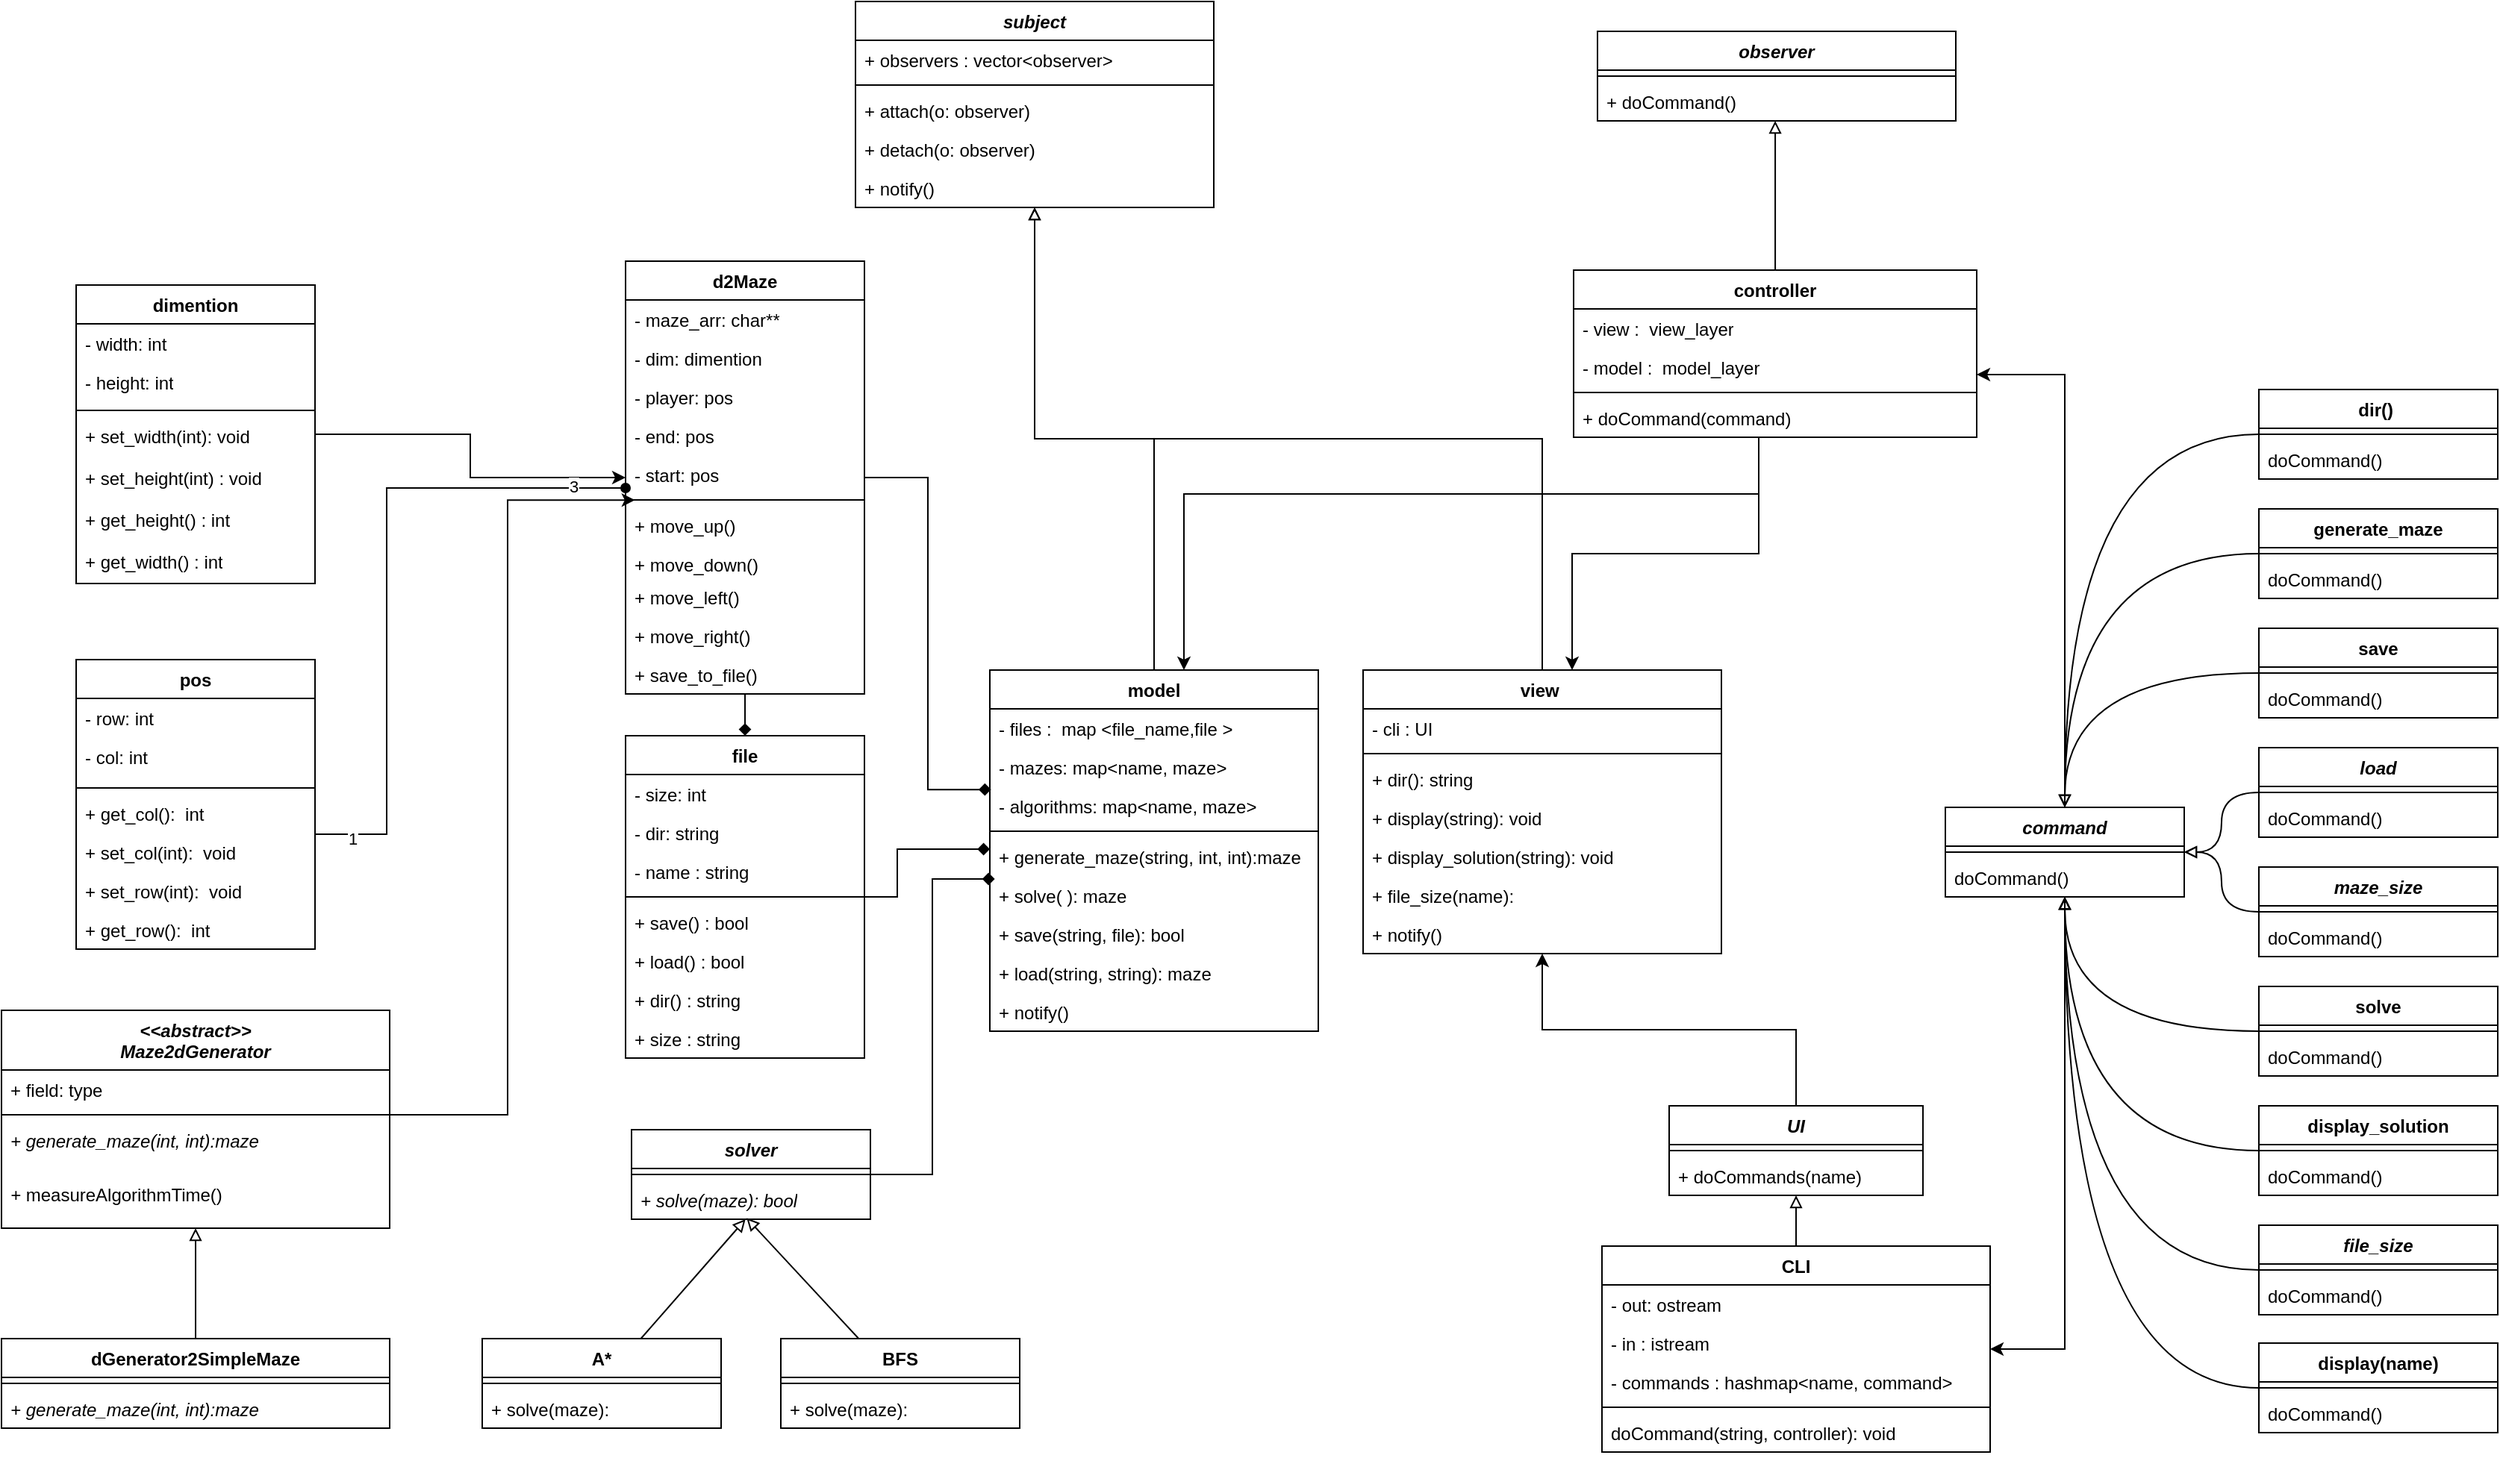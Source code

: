 <mxfile version="21.6.5" type="device">
  <diagram id="C5RBs43oDa-KdzZeNtuy" name="Page-1">
    <mxGraphModel dx="1590" dy="1027" grid="1" gridSize="10" guides="1" tooltips="1" connect="1" arrows="1" fold="1" page="1" pageScale="1" pageWidth="1920" pageHeight="1200" math="0" shadow="0">
      <root>
        <mxCell id="WIyWlLk6GJQsqaUBKTNV-0" />
        <mxCell id="WIyWlLk6GJQsqaUBKTNV-1" parent="WIyWlLk6GJQsqaUBKTNV-0" />
        <mxCell id="Aom7ksUXfzKMNGs9SRL8-187" style="edgeStyle=orthogonalEdgeStyle;rounded=0;orthogonalLoop=1;jettySize=auto;html=1;endArrow=diamond;endFill=1;" parent="WIyWlLk6GJQsqaUBKTNV-1" source="Aom7ksUXfzKMNGs9SRL8-19" target="Aom7ksUXfzKMNGs9SRL8-81" edge="1">
          <mxGeometry relative="1" as="geometry" />
        </mxCell>
        <mxCell id="Aom7ksUXfzKMNGs9SRL8-239" style="edgeStyle=elbowEdgeStyle;rounded=0;orthogonalLoop=1;jettySize=auto;html=1;entryX=0.004;entryY=0.118;entryDx=0;entryDy=0;entryPerimeter=0;endArrow=diamond;endFill=1;" parent="WIyWlLk6GJQsqaUBKTNV-1" source="Aom7ksUXfzKMNGs9SRL8-19" edge="1">
          <mxGeometry relative="1" as="geometry">
            <mxPoint x="352" y="544" as="sourcePoint" />
            <mxPoint x="704.88" y="570.068" as="targetPoint" />
          </mxGeometry>
        </mxCell>
        <mxCell id="Aom7ksUXfzKMNGs9SRL8-19" value="d2Maze" style="swimlane;fontStyle=1;align=center;verticalAlign=top;childLayout=stackLayout;horizontal=1;startSize=26;horizontalStack=0;resizeParent=1;resizeParentMax=0;resizeLast=0;collapsible=1;marginBottom=0;whiteSpace=wrap;html=1;" parent="WIyWlLk6GJQsqaUBKTNV-1" vertex="1">
          <mxGeometry x="460" y="216" width="160" height="290" as="geometry" />
        </mxCell>
        <mxCell id="Aom7ksUXfzKMNGs9SRL8-20" value="- maze_arr: char**" style="text;strokeColor=none;fillColor=none;align=left;verticalAlign=top;spacingLeft=4;spacingRight=4;overflow=hidden;rotatable=0;points=[[0,0.5],[1,0.5]];portConstraint=eastwest;whiteSpace=wrap;html=1;" parent="Aom7ksUXfzKMNGs9SRL8-19" vertex="1">
          <mxGeometry y="26" width="160" height="26" as="geometry" />
        </mxCell>
        <mxCell id="Aom7ksUXfzKMNGs9SRL8-22" value="- dim: dimention&amp;nbsp;" style="text;strokeColor=none;fillColor=none;align=left;verticalAlign=top;spacingLeft=4;spacingRight=4;overflow=hidden;rotatable=0;points=[[0,0.5],[1,0.5]];portConstraint=eastwest;whiteSpace=wrap;html=1;" parent="Aom7ksUXfzKMNGs9SRL8-19" vertex="1">
          <mxGeometry y="52" width="160" height="26" as="geometry" />
        </mxCell>
        <mxCell id="Aom7ksUXfzKMNGs9SRL8-23" value="- player: pos" style="text;strokeColor=none;fillColor=none;align=left;verticalAlign=top;spacingLeft=4;spacingRight=4;overflow=hidden;rotatable=0;points=[[0,0.5],[1,0.5]];portConstraint=eastwest;whiteSpace=wrap;html=1;" parent="Aom7ksUXfzKMNGs9SRL8-19" vertex="1">
          <mxGeometry y="78" width="160" height="26" as="geometry" />
        </mxCell>
        <mxCell id="Aom7ksUXfzKMNGs9SRL8-38" value="- end: pos" style="text;strokeColor=none;fillColor=none;align=left;verticalAlign=top;spacingLeft=4;spacingRight=4;overflow=hidden;rotatable=0;points=[[0,0.5],[1,0.5]];portConstraint=eastwest;whiteSpace=wrap;html=1;" parent="Aom7ksUXfzKMNGs9SRL8-19" vertex="1">
          <mxGeometry y="104" width="160" height="26" as="geometry" />
        </mxCell>
        <mxCell id="Aom7ksUXfzKMNGs9SRL8-37" value="- start: pos" style="text;strokeColor=none;fillColor=none;align=left;verticalAlign=top;spacingLeft=4;spacingRight=4;overflow=hidden;rotatable=0;points=[[0,0.5],[1,0.5]];portConstraint=eastwest;whiteSpace=wrap;html=1;" parent="Aom7ksUXfzKMNGs9SRL8-19" vertex="1">
          <mxGeometry y="130" width="160" height="26" as="geometry" />
        </mxCell>
        <mxCell id="Aom7ksUXfzKMNGs9SRL8-21" value="" style="line;strokeWidth=1;fillColor=none;align=left;verticalAlign=middle;spacingTop=-1;spacingLeft=3;spacingRight=3;rotatable=0;labelPosition=right;points=[];portConstraint=eastwest;strokeColor=inherit;" parent="Aom7ksUXfzKMNGs9SRL8-19" vertex="1">
          <mxGeometry y="156" width="160" height="8" as="geometry" />
        </mxCell>
        <mxCell id="Aom7ksUXfzKMNGs9SRL8-24" value="+ move_up()" style="text;strokeColor=none;fillColor=none;align=left;verticalAlign=top;spacingLeft=4;spacingRight=4;overflow=hidden;rotatable=0;points=[[0,0.5],[1,0.5]];portConstraint=eastwest;whiteSpace=wrap;html=1;" parent="Aom7ksUXfzKMNGs9SRL8-19" vertex="1">
          <mxGeometry y="164" width="160" height="26" as="geometry" />
        </mxCell>
        <mxCell id="Aom7ksUXfzKMNGs9SRL8-25" value="+ move_down()" style="text;strokeColor=none;fillColor=none;align=left;verticalAlign=top;spacingLeft=4;spacingRight=4;overflow=hidden;rotatable=0;points=[[0,0.5],[1,0.5]];portConstraint=eastwest;whiteSpace=wrap;html=1;" parent="Aom7ksUXfzKMNGs9SRL8-19" vertex="1">
          <mxGeometry y="190" width="160" height="22" as="geometry" />
        </mxCell>
        <mxCell id="Aom7ksUXfzKMNGs9SRL8-26" value="+ move_left()" style="text;strokeColor=none;fillColor=none;align=left;verticalAlign=top;spacingLeft=4;spacingRight=4;overflow=hidden;rotatable=0;points=[[0,0.5],[1,0.5]];portConstraint=eastwest;whiteSpace=wrap;html=1;" parent="Aom7ksUXfzKMNGs9SRL8-19" vertex="1">
          <mxGeometry y="212" width="160" height="26" as="geometry" />
        </mxCell>
        <mxCell id="Aom7ksUXfzKMNGs9SRL8-32" value="+ move_right()" style="text;strokeColor=none;fillColor=none;align=left;verticalAlign=top;spacingLeft=4;spacingRight=4;overflow=hidden;rotatable=0;points=[[0,0.5],[1,0.5]];portConstraint=eastwest;whiteSpace=wrap;html=1;" parent="Aom7ksUXfzKMNGs9SRL8-19" vertex="1">
          <mxGeometry y="238" width="160" height="26" as="geometry" />
        </mxCell>
        <mxCell id="awcwQDgCzQy2FFHCzUAw-9" value="+ save_to_file()" style="text;strokeColor=none;fillColor=none;align=left;verticalAlign=top;spacingLeft=4;spacingRight=4;overflow=hidden;rotatable=0;points=[[0,0.5],[1,0.5]];portConstraint=eastwest;whiteSpace=wrap;html=1;" vertex="1" parent="Aom7ksUXfzKMNGs9SRL8-19">
          <mxGeometry y="264" width="160" height="26" as="geometry" />
        </mxCell>
        <mxCell id="awcwQDgCzQy2FFHCzUAw-39" style="edgeStyle=orthogonalEdgeStyle;rounded=0;orthogonalLoop=1;jettySize=auto;html=1;" edge="1" parent="WIyWlLk6GJQsqaUBKTNV-1" source="Aom7ksUXfzKMNGs9SRL8-27" target="Aom7ksUXfzKMNGs9SRL8-19">
          <mxGeometry relative="1" as="geometry" />
        </mxCell>
        <mxCell id="Aom7ksUXfzKMNGs9SRL8-27" value="dimention" style="swimlane;fontStyle=1;align=center;verticalAlign=top;childLayout=stackLayout;horizontal=1;startSize=26;horizontalStack=0;resizeParent=1;resizeParentMax=0;resizeLast=0;collapsible=1;marginBottom=0;whiteSpace=wrap;html=1;" parent="WIyWlLk6GJQsqaUBKTNV-1" vertex="1">
          <mxGeometry x="92" y="232" width="160" height="200" as="geometry">
            <mxRectangle x="220" y="336" width="100" height="30" as="alternateBounds" />
          </mxGeometry>
        </mxCell>
        <mxCell id="Aom7ksUXfzKMNGs9SRL8-28" value="- width: int" style="text;strokeColor=none;fillColor=none;align=left;verticalAlign=top;spacingLeft=4;spacingRight=4;overflow=hidden;rotatable=0;points=[[0,0.5],[1,0.5]];portConstraint=eastwest;whiteSpace=wrap;html=1;" parent="Aom7ksUXfzKMNGs9SRL8-27" vertex="1">
          <mxGeometry y="26" width="160" height="26" as="geometry" />
        </mxCell>
        <mxCell id="Aom7ksUXfzKMNGs9SRL8-30" value="- height: int" style="text;strokeColor=none;fillColor=none;align=left;verticalAlign=top;spacingLeft=4;spacingRight=4;overflow=hidden;rotatable=0;points=[[0,0.5],[1,0.5]];portConstraint=eastwest;whiteSpace=wrap;html=1;" parent="Aom7ksUXfzKMNGs9SRL8-27" vertex="1">
          <mxGeometry y="52" width="160" height="28" as="geometry" />
        </mxCell>
        <mxCell id="Aom7ksUXfzKMNGs9SRL8-29" value="" style="line;strokeWidth=1;fillColor=none;align=left;verticalAlign=middle;spacingTop=-1;spacingLeft=3;spacingRight=3;rotatable=0;labelPosition=right;points=[];portConstraint=eastwest;strokeColor=inherit;" parent="Aom7ksUXfzKMNGs9SRL8-27" vertex="1">
          <mxGeometry y="80" width="160" height="8" as="geometry" />
        </mxCell>
        <mxCell id="Aom7ksUXfzKMNGs9SRL8-33" value="+ set_width(int): void" style="text;strokeColor=none;fillColor=none;align=left;verticalAlign=top;spacingLeft=4;spacingRight=4;overflow=hidden;rotatable=0;points=[[0,0.5],[1,0.5]];portConstraint=eastwest;whiteSpace=wrap;html=1;" parent="Aom7ksUXfzKMNGs9SRL8-27" vertex="1">
          <mxGeometry y="88" width="160" height="28" as="geometry" />
        </mxCell>
        <mxCell id="Aom7ksUXfzKMNGs9SRL8-34" value="+ set_height(int) : void" style="text;strokeColor=none;fillColor=none;align=left;verticalAlign=top;spacingLeft=4;spacingRight=4;overflow=hidden;rotatable=0;points=[[0,0.5],[1,0.5]];portConstraint=eastwest;whiteSpace=wrap;html=1;" parent="Aom7ksUXfzKMNGs9SRL8-27" vertex="1">
          <mxGeometry y="116" width="160" height="28" as="geometry" />
        </mxCell>
        <mxCell id="Aom7ksUXfzKMNGs9SRL8-35" value="+ get_height() : int" style="text;strokeColor=none;fillColor=none;align=left;verticalAlign=top;spacingLeft=4;spacingRight=4;overflow=hidden;rotatable=0;points=[[0,0.5],[1,0.5]];portConstraint=eastwest;whiteSpace=wrap;html=1;" parent="Aom7ksUXfzKMNGs9SRL8-27" vertex="1">
          <mxGeometry y="144" width="160" height="28" as="geometry" />
        </mxCell>
        <mxCell id="Aom7ksUXfzKMNGs9SRL8-36" value="+ get_width() : int" style="text;strokeColor=none;fillColor=none;align=left;verticalAlign=top;spacingLeft=4;spacingRight=4;overflow=hidden;rotatable=0;points=[[0,0.5],[1,0.5]];portConstraint=eastwest;whiteSpace=wrap;html=1;" parent="Aom7ksUXfzKMNGs9SRL8-27" vertex="1">
          <mxGeometry y="172" width="160" height="28" as="geometry" />
        </mxCell>
        <mxCell id="Aom7ksUXfzKMNGs9SRL8-64" value="&lt;i&gt;&amp;lt;&amp;lt;abstract&amp;gt;&amp;gt;&lt;br&gt;Maze2dGenerator&lt;/i&gt;" style="swimlane;fontStyle=1;align=center;verticalAlign=top;childLayout=stackLayout;horizontal=1;startSize=40;horizontalStack=0;resizeParent=1;resizeParentMax=0;resizeLast=0;collapsible=1;marginBottom=0;whiteSpace=wrap;html=1;" parent="WIyWlLk6GJQsqaUBKTNV-1" vertex="1">
          <mxGeometry x="42" y="718" width="260" height="146" as="geometry">
            <mxRectangle x="540" y="440" width="140" height="40" as="alternateBounds" />
          </mxGeometry>
        </mxCell>
        <mxCell id="Aom7ksUXfzKMNGs9SRL8-65" value="+ field: type" style="text;strokeColor=none;fillColor=none;align=left;verticalAlign=top;spacingLeft=4;spacingRight=4;overflow=hidden;rotatable=0;points=[[0,0.5],[1,0.5]];portConstraint=eastwest;whiteSpace=wrap;html=1;" parent="Aom7ksUXfzKMNGs9SRL8-64" vertex="1">
          <mxGeometry y="40" width="260" height="26" as="geometry" />
        </mxCell>
        <mxCell id="Aom7ksUXfzKMNGs9SRL8-66" value="" style="line;strokeWidth=1;fillColor=none;align=left;verticalAlign=middle;spacingTop=-1;spacingLeft=3;spacingRight=3;rotatable=0;labelPosition=right;points=[];portConstraint=eastwest;strokeColor=inherit;" parent="Aom7ksUXfzKMNGs9SRL8-64" vertex="1">
          <mxGeometry y="66" width="260" height="8" as="geometry" />
        </mxCell>
        <mxCell id="Aom7ksUXfzKMNGs9SRL8-67" value="&lt;i&gt;+ generate_maze(int, int):maze&amp;nbsp;&lt;/i&gt;" style="text;strokeColor=none;fillColor=none;align=left;verticalAlign=top;spacingLeft=4;spacingRight=4;overflow=hidden;rotatable=0;points=[[0,0.5],[1,0.5]];portConstraint=eastwest;whiteSpace=wrap;html=1;" parent="Aom7ksUXfzKMNGs9SRL8-64" vertex="1">
          <mxGeometry y="74" width="260" height="36" as="geometry" />
        </mxCell>
        <mxCell id="Aom7ksUXfzKMNGs9SRL8-75" value="&lt;i&gt;+&amp;nbsp;&lt;/i&gt;measureAlgorithmTime()" style="text;strokeColor=none;fillColor=none;align=left;verticalAlign=top;spacingLeft=4;spacingRight=4;overflow=hidden;rotatable=0;points=[[0,0.5],[1,0.5]];portConstraint=eastwest;whiteSpace=wrap;html=1;" parent="Aom7ksUXfzKMNGs9SRL8-64" vertex="1">
          <mxGeometry y="110" width="260" height="36" as="geometry" />
        </mxCell>
        <mxCell id="Aom7ksUXfzKMNGs9SRL8-74" style="edgeStyle=orthogonalEdgeStyle;rounded=0;orthogonalLoop=1;jettySize=auto;html=1;entryX=0.04;entryY=1.158;entryDx=0;entryDy=0;entryPerimeter=0;" parent="WIyWlLk6GJQsqaUBKTNV-1" source="Aom7ksUXfzKMNGs9SRL8-66" target="Aom7ksUXfzKMNGs9SRL8-37" edge="1">
          <mxGeometry relative="1" as="geometry" />
        </mxCell>
        <mxCell id="Aom7ksUXfzKMNGs9SRL8-192" style="edgeStyle=orthogonalEdgeStyle;rounded=0;orthogonalLoop=1;jettySize=auto;html=1;endArrow=block;endFill=0;" parent="WIyWlLk6GJQsqaUBKTNV-1" source="Aom7ksUXfzKMNGs9SRL8-76" target="Aom7ksUXfzKMNGs9SRL8-64" edge="1">
          <mxGeometry relative="1" as="geometry" />
        </mxCell>
        <mxCell id="Aom7ksUXfzKMNGs9SRL8-76" value="dGenerator2SimpleMaze" style="swimlane;fontStyle=1;align=center;verticalAlign=top;childLayout=stackLayout;horizontal=1;startSize=26;horizontalStack=0;resizeParent=1;resizeParentMax=0;resizeLast=0;collapsible=1;marginBottom=0;whiteSpace=wrap;html=1;" parent="WIyWlLk6GJQsqaUBKTNV-1" vertex="1">
          <mxGeometry x="42" y="938" width="260" height="60" as="geometry" />
        </mxCell>
        <mxCell id="Aom7ksUXfzKMNGs9SRL8-78" value="" style="line;strokeWidth=1;fillColor=none;align=left;verticalAlign=middle;spacingTop=-1;spacingLeft=3;spacingRight=3;rotatable=0;labelPosition=right;points=[];portConstraint=eastwest;strokeColor=inherit;" parent="Aom7ksUXfzKMNGs9SRL8-76" vertex="1">
          <mxGeometry y="26" width="260" height="8" as="geometry" />
        </mxCell>
        <mxCell id="Aom7ksUXfzKMNGs9SRL8-79" value="&lt;i style=&quot;border-color: var(--border-color);&quot;&gt;+ generate_maze(int, int):maze&amp;nbsp;&lt;/i&gt;" style="text;strokeColor=none;fillColor=none;align=left;verticalAlign=top;spacingLeft=4;spacingRight=4;overflow=hidden;rotatable=0;points=[[0,0.5],[1,0.5]];portConstraint=eastwest;whiteSpace=wrap;html=1;" parent="Aom7ksUXfzKMNGs9SRL8-76" vertex="1">
          <mxGeometry y="34" width="260" height="26" as="geometry" />
        </mxCell>
        <mxCell id="Aom7ksUXfzKMNGs9SRL8-241" style="edgeStyle=elbowEdgeStyle;rounded=0;orthogonalLoop=1;jettySize=auto;html=1;endArrow=diamond;endFill=1;" parent="WIyWlLk6GJQsqaUBKTNV-1" source="Aom7ksUXfzKMNGs9SRL8-81" edge="1">
          <mxGeometry relative="1" as="geometry">
            <Array as="points">
              <mxPoint x="642" y="771" />
            </Array>
            <mxPoint x="352" y="825" as="sourcePoint" />
            <mxPoint x="704" y="610" as="targetPoint" />
          </mxGeometry>
        </mxCell>
        <mxCell id="Aom7ksUXfzKMNGs9SRL8-81" value="file" style="swimlane;fontStyle=1;align=center;verticalAlign=top;childLayout=stackLayout;horizontal=1;startSize=26;horizontalStack=0;resizeParent=1;resizeParentMax=0;resizeLast=0;collapsible=1;marginBottom=0;whiteSpace=wrap;html=1;" parent="WIyWlLk6GJQsqaUBKTNV-1" vertex="1">
          <mxGeometry x="460" y="534" width="160" height="216" as="geometry">
            <mxRectangle x="600" y="370" width="60" height="30" as="alternateBounds" />
          </mxGeometry>
        </mxCell>
        <mxCell id="Aom7ksUXfzKMNGs9SRL8-82" value="- size: int" style="text;strokeColor=none;fillColor=none;align=left;verticalAlign=top;spacingLeft=4;spacingRight=4;overflow=hidden;rotatable=0;points=[[0,0.5],[1,0.5]];portConstraint=eastwest;whiteSpace=wrap;html=1;" parent="Aom7ksUXfzKMNGs9SRL8-81" vertex="1">
          <mxGeometry y="26" width="160" height="26" as="geometry" />
        </mxCell>
        <mxCell id="Aom7ksUXfzKMNGs9SRL8-88" value="- dir: string" style="text;strokeColor=none;fillColor=none;align=left;verticalAlign=top;spacingLeft=4;spacingRight=4;overflow=hidden;rotatable=0;points=[[0,0.5],[1,0.5]];portConstraint=eastwest;whiteSpace=wrap;html=1;" parent="Aom7ksUXfzKMNGs9SRL8-81" vertex="1">
          <mxGeometry y="52" width="160" height="26" as="geometry" />
        </mxCell>
        <mxCell id="Aom7ksUXfzKMNGs9SRL8-111" value="- name : string" style="text;strokeColor=none;fillColor=none;align=left;verticalAlign=top;spacingLeft=4;spacingRight=4;overflow=hidden;rotatable=0;points=[[0,0.5],[1,0.5]];portConstraint=eastwest;whiteSpace=wrap;html=1;" parent="Aom7ksUXfzKMNGs9SRL8-81" vertex="1">
          <mxGeometry y="78" width="160" height="26" as="geometry" />
        </mxCell>
        <mxCell id="Aom7ksUXfzKMNGs9SRL8-83" value="" style="line;strokeWidth=1;fillColor=none;align=left;verticalAlign=middle;spacingTop=-1;spacingLeft=3;spacingRight=3;rotatable=0;labelPosition=right;points=[];portConstraint=eastwest;strokeColor=inherit;" parent="Aom7ksUXfzKMNGs9SRL8-81" vertex="1">
          <mxGeometry y="104" width="160" height="8" as="geometry" />
        </mxCell>
        <mxCell id="Aom7ksUXfzKMNGs9SRL8-84" value="+ save() : bool&amp;nbsp;" style="text;strokeColor=none;fillColor=none;align=left;verticalAlign=top;spacingLeft=4;spacingRight=4;overflow=hidden;rotatable=0;points=[[0,0.5],[1,0.5]];portConstraint=eastwest;whiteSpace=wrap;html=1;" parent="Aom7ksUXfzKMNGs9SRL8-81" vertex="1">
          <mxGeometry y="112" width="160" height="26" as="geometry" />
        </mxCell>
        <mxCell id="Aom7ksUXfzKMNGs9SRL8-85" value="+ load() : bool&amp;nbsp;" style="text;strokeColor=none;fillColor=none;align=left;verticalAlign=top;spacingLeft=4;spacingRight=4;overflow=hidden;rotatable=0;points=[[0,0.5],[1,0.5]];portConstraint=eastwest;whiteSpace=wrap;html=1;" parent="Aom7ksUXfzKMNGs9SRL8-81" vertex="1">
          <mxGeometry y="138" width="160" height="26" as="geometry" />
        </mxCell>
        <mxCell id="Aom7ksUXfzKMNGs9SRL8-86" value="+ dir() : string&amp;nbsp;" style="text;strokeColor=none;fillColor=none;align=left;verticalAlign=top;spacingLeft=4;spacingRight=4;overflow=hidden;rotatable=0;points=[[0,0.5],[1,0.5]];portConstraint=eastwest;whiteSpace=wrap;html=1;" parent="Aom7ksUXfzKMNGs9SRL8-81" vertex="1">
          <mxGeometry y="164" width="160" height="26" as="geometry" />
        </mxCell>
        <mxCell id="Aom7ksUXfzKMNGs9SRL8-87" value="+ size : string&amp;nbsp;" style="text;strokeColor=none;fillColor=none;align=left;verticalAlign=top;spacingLeft=4;spacingRight=4;overflow=hidden;rotatable=0;points=[[0,0.5],[1,0.5]];portConstraint=eastwest;whiteSpace=wrap;html=1;" parent="Aom7ksUXfzKMNGs9SRL8-81" vertex="1">
          <mxGeometry y="190" width="160" height="26" as="geometry" />
        </mxCell>
        <mxCell id="Aom7ksUXfzKMNGs9SRL8-151" style="edgeStyle=elbowEdgeStyle;rounded=0;orthogonalLoop=1;jettySize=auto;html=1;entryX=0.015;entryY=0.115;entryDx=0;entryDy=0;entryPerimeter=0;endArrow=diamond;endFill=1;" parent="WIyWlLk6GJQsqaUBKTNV-1" source="Aom7ksUXfzKMNGs9SRL8-93" edge="1">
          <mxGeometry relative="1" as="geometry">
            <mxPoint x="707.3" y="629.99" as="targetPoint" />
          </mxGeometry>
        </mxCell>
        <mxCell id="Aom7ksUXfzKMNGs9SRL8-93" value="&lt;i&gt;solver&lt;/i&gt;" style="swimlane;fontStyle=1;align=center;verticalAlign=top;childLayout=stackLayout;horizontal=1;startSize=26;horizontalStack=0;resizeParent=1;resizeParentMax=0;resizeLast=0;collapsible=1;marginBottom=0;whiteSpace=wrap;html=1;" parent="WIyWlLk6GJQsqaUBKTNV-1" vertex="1">
          <mxGeometry x="464" y="798" width="160" height="60" as="geometry" />
        </mxCell>
        <mxCell id="Aom7ksUXfzKMNGs9SRL8-95" value="" style="line;strokeWidth=1;fillColor=none;align=left;verticalAlign=middle;spacingTop=-1;spacingLeft=3;spacingRight=3;rotatable=0;labelPosition=right;points=[];portConstraint=eastwest;strokeColor=inherit;" parent="Aom7ksUXfzKMNGs9SRL8-93" vertex="1">
          <mxGeometry y="26" width="160" height="8" as="geometry" />
        </mxCell>
        <mxCell id="Aom7ksUXfzKMNGs9SRL8-96" value="&lt;i&gt;+ solve(maze): bool&lt;/i&gt;" style="text;strokeColor=none;fillColor=none;align=left;verticalAlign=top;spacingLeft=4;spacingRight=4;overflow=hidden;rotatable=0;points=[[0,0.5],[1,0.5]];portConstraint=eastwest;whiteSpace=wrap;html=1;" parent="Aom7ksUXfzKMNGs9SRL8-93" vertex="1">
          <mxGeometry y="34" width="160" height="26" as="geometry" />
        </mxCell>
        <mxCell id="Aom7ksUXfzKMNGs9SRL8-106" style="rounded=0;orthogonalLoop=1;jettySize=auto;html=1;entryX=0.477;entryY=1.001;entryDx=0;entryDy=0;entryPerimeter=0;endArrow=block;endFill=0;" parent="WIyWlLk6GJQsqaUBKTNV-1" source="Aom7ksUXfzKMNGs9SRL8-97" target="Aom7ksUXfzKMNGs9SRL8-96" edge="1">
          <mxGeometry relative="1" as="geometry" />
        </mxCell>
        <mxCell id="Aom7ksUXfzKMNGs9SRL8-97" value="A*" style="swimlane;fontStyle=1;align=center;verticalAlign=top;childLayout=stackLayout;horizontal=1;startSize=26;horizontalStack=0;resizeParent=1;resizeParentMax=0;resizeLast=0;collapsible=1;marginBottom=0;whiteSpace=wrap;html=1;" parent="WIyWlLk6GJQsqaUBKTNV-1" vertex="1">
          <mxGeometry x="364" y="938" width="160" height="60" as="geometry" />
        </mxCell>
        <mxCell id="Aom7ksUXfzKMNGs9SRL8-99" value="" style="line;strokeWidth=1;fillColor=none;align=left;verticalAlign=middle;spacingTop=-1;spacingLeft=3;spacingRight=3;rotatable=0;labelPosition=right;points=[];portConstraint=eastwest;strokeColor=inherit;" parent="Aom7ksUXfzKMNGs9SRL8-97" vertex="1">
          <mxGeometry y="26" width="160" height="8" as="geometry" />
        </mxCell>
        <mxCell id="Aom7ksUXfzKMNGs9SRL8-100" value="+ solve(maze):" style="text;strokeColor=none;fillColor=none;align=left;verticalAlign=top;spacingLeft=4;spacingRight=4;overflow=hidden;rotatable=0;points=[[0,0.5],[1,0.5]];portConstraint=eastwest;whiteSpace=wrap;html=1;" parent="Aom7ksUXfzKMNGs9SRL8-97" vertex="1">
          <mxGeometry y="34" width="160" height="26" as="geometry" />
        </mxCell>
        <mxCell id="Aom7ksUXfzKMNGs9SRL8-104" style="rounded=0;orthogonalLoop=1;jettySize=auto;html=1;entryX=0.482;entryY=0.969;entryDx=0;entryDy=0;entryPerimeter=0;endArrow=block;endFill=0;" parent="WIyWlLk6GJQsqaUBKTNV-1" source="Aom7ksUXfzKMNGs9SRL8-101" target="Aom7ksUXfzKMNGs9SRL8-96" edge="1">
          <mxGeometry relative="1" as="geometry" />
        </mxCell>
        <mxCell id="Aom7ksUXfzKMNGs9SRL8-101" value="BFS" style="swimlane;fontStyle=1;align=center;verticalAlign=top;childLayout=stackLayout;horizontal=1;startSize=26;horizontalStack=0;resizeParent=1;resizeParentMax=0;resizeLast=0;collapsible=1;marginBottom=0;whiteSpace=wrap;html=1;" parent="WIyWlLk6GJQsqaUBKTNV-1" vertex="1">
          <mxGeometry x="564" y="938" width="160" height="60" as="geometry" />
        </mxCell>
        <mxCell id="Aom7ksUXfzKMNGs9SRL8-102" value="" style="line;strokeWidth=1;fillColor=none;align=left;verticalAlign=middle;spacingTop=-1;spacingLeft=3;spacingRight=3;rotatable=0;labelPosition=right;points=[];portConstraint=eastwest;strokeColor=inherit;" parent="Aom7ksUXfzKMNGs9SRL8-101" vertex="1">
          <mxGeometry y="26" width="160" height="8" as="geometry" />
        </mxCell>
        <mxCell id="Aom7ksUXfzKMNGs9SRL8-103" value="+ solve(maze):" style="text;strokeColor=none;fillColor=none;align=left;verticalAlign=top;spacingLeft=4;spacingRight=4;overflow=hidden;rotatable=0;points=[[0,0.5],[1,0.5]];portConstraint=eastwest;whiteSpace=wrap;html=1;" parent="Aom7ksUXfzKMNGs9SRL8-101" vertex="1">
          <mxGeometry y="34" width="160" height="26" as="geometry" />
        </mxCell>
        <mxCell id="awcwQDgCzQy2FFHCzUAw-24" style="edgeStyle=orthogonalEdgeStyle;rounded=0;orthogonalLoop=1;jettySize=auto;html=1;" edge="1" parent="WIyWlLk6GJQsqaUBKTNV-1" source="Aom7ksUXfzKMNGs9SRL8-107" target="Aom7ksUXfzKMNGs9SRL8-115">
          <mxGeometry relative="1" as="geometry">
            <Array as="points">
              <mxPoint x="1219" y="412" />
              <mxPoint x="1094" y="412" />
            </Array>
          </mxGeometry>
        </mxCell>
        <mxCell id="awcwQDgCzQy2FFHCzUAw-25" style="edgeStyle=orthogonalEdgeStyle;rounded=0;orthogonalLoop=1;jettySize=auto;html=1;" edge="1" parent="WIyWlLk6GJQsqaUBKTNV-1" source="Aom7ksUXfzKMNGs9SRL8-107" target="Aom7ksUXfzKMNGs9SRL8-120">
          <mxGeometry relative="1" as="geometry">
            <Array as="points">
              <mxPoint x="1219" y="372" />
              <mxPoint x="834" y="372" />
            </Array>
          </mxGeometry>
        </mxCell>
        <mxCell id="awcwQDgCzQy2FFHCzUAw-33" style="edgeStyle=orthogonalEdgeStyle;rounded=0;orthogonalLoop=1;jettySize=auto;html=1;entryX=0.496;entryY=1;entryDx=0;entryDy=0;entryPerimeter=0;endArrow=block;endFill=0;" edge="1" parent="WIyWlLk6GJQsqaUBKTNV-1" source="Aom7ksUXfzKMNGs9SRL8-107" target="awcwQDgCzQy2FFHCzUAw-29">
          <mxGeometry relative="1" as="geometry" />
        </mxCell>
        <mxCell id="Aom7ksUXfzKMNGs9SRL8-107" value="controller" style="swimlane;fontStyle=1;align=center;verticalAlign=top;childLayout=stackLayout;horizontal=1;startSize=26;horizontalStack=0;resizeParent=1;resizeParentMax=0;resizeLast=0;collapsible=1;marginBottom=0;whiteSpace=wrap;html=1;" parent="WIyWlLk6GJQsqaUBKTNV-1" vertex="1">
          <mxGeometry x="1095" y="222" width="270" height="112" as="geometry" />
        </mxCell>
        <mxCell id="Aom7ksUXfzKMNGs9SRL8-108" value="- view :&amp;nbsp; view_layer" style="text;strokeColor=none;fillColor=none;align=left;verticalAlign=top;spacingLeft=4;spacingRight=4;overflow=hidden;rotatable=0;points=[[0,0.5],[1,0.5]];portConstraint=eastwest;whiteSpace=wrap;html=1;" parent="Aom7ksUXfzKMNGs9SRL8-107" vertex="1">
          <mxGeometry y="26" width="270" height="26" as="geometry" />
        </mxCell>
        <mxCell id="Aom7ksUXfzKMNGs9SRL8-112" value="- model :&amp;nbsp; model_layer" style="text;strokeColor=none;fillColor=none;align=left;verticalAlign=top;spacingLeft=4;spacingRight=4;overflow=hidden;rotatable=0;points=[[0,0.5],[1,0.5]];portConstraint=eastwest;whiteSpace=wrap;html=1;" parent="Aom7ksUXfzKMNGs9SRL8-107" vertex="1">
          <mxGeometry y="52" width="270" height="26" as="geometry" />
        </mxCell>
        <mxCell id="Aom7ksUXfzKMNGs9SRL8-109" value="" style="line;strokeWidth=1;fillColor=none;align=left;verticalAlign=middle;spacingTop=-1;spacingLeft=3;spacingRight=3;rotatable=0;labelPosition=right;points=[];portConstraint=eastwest;strokeColor=inherit;" parent="Aom7ksUXfzKMNGs9SRL8-107" vertex="1">
          <mxGeometry y="78" width="270" height="8" as="geometry" />
        </mxCell>
        <mxCell id="Aom7ksUXfzKMNGs9SRL8-110" value="+ doCommand(command)" style="text;strokeColor=none;fillColor=none;align=left;verticalAlign=top;spacingLeft=4;spacingRight=4;overflow=hidden;rotatable=0;points=[[0,0.5],[1,0.5]];portConstraint=eastwest;whiteSpace=wrap;html=1;" parent="Aom7ksUXfzKMNGs9SRL8-107" vertex="1">
          <mxGeometry y="86" width="270" height="26" as="geometry" />
        </mxCell>
        <mxCell id="awcwQDgCzQy2FFHCzUAw-20" style="edgeStyle=elbowEdgeStyle;rounded=0;orthogonalLoop=1;jettySize=auto;html=1;endArrow=block;endFill=0;elbow=vertical;" edge="1" parent="WIyWlLk6GJQsqaUBKTNV-1" source="Aom7ksUXfzKMNGs9SRL8-115" target="awcwQDgCzQy2FFHCzUAw-14">
          <mxGeometry relative="1" as="geometry" />
        </mxCell>
        <mxCell id="Aom7ksUXfzKMNGs9SRL8-115" value="view&amp;nbsp;" style="swimlane;fontStyle=1;align=center;verticalAlign=top;childLayout=stackLayout;horizontal=1;startSize=26;horizontalStack=0;resizeParent=1;resizeParentMax=0;resizeLast=0;collapsible=1;marginBottom=0;whiteSpace=wrap;html=1;" parent="WIyWlLk6GJQsqaUBKTNV-1" vertex="1">
          <mxGeometry x="954" y="490" width="240" height="190" as="geometry" />
        </mxCell>
        <mxCell id="Aom7ksUXfzKMNGs9SRL8-116" value="- cli : UI" style="text;strokeColor=none;fillColor=none;align=left;verticalAlign=top;spacingLeft=4;spacingRight=4;overflow=hidden;rotatable=0;points=[[0,0.5],[1,0.5]];portConstraint=eastwest;whiteSpace=wrap;html=1;" parent="Aom7ksUXfzKMNGs9SRL8-115" vertex="1">
          <mxGeometry y="26" width="240" height="26" as="geometry" />
        </mxCell>
        <mxCell id="Aom7ksUXfzKMNGs9SRL8-117" value="" style="line;strokeWidth=1;fillColor=none;align=left;verticalAlign=middle;spacingTop=-1;spacingLeft=3;spacingRight=3;rotatable=0;labelPosition=right;points=[];portConstraint=eastwest;strokeColor=inherit;" parent="Aom7ksUXfzKMNGs9SRL8-115" vertex="1">
          <mxGeometry y="52" width="240" height="8" as="geometry" />
        </mxCell>
        <mxCell id="Aom7ksUXfzKMNGs9SRL8-118" value="+ dir(): string" style="text;strokeColor=none;fillColor=none;align=left;verticalAlign=top;spacingLeft=4;spacingRight=4;overflow=hidden;rotatable=0;points=[[0,0.5],[1,0.5]];portConstraint=eastwest;whiteSpace=wrap;html=1;" parent="Aom7ksUXfzKMNGs9SRL8-115" vertex="1">
          <mxGeometry y="60" width="240" height="26" as="geometry" />
        </mxCell>
        <mxCell id="Aom7ksUXfzKMNGs9SRL8-129" value="+ display(string): void" style="text;strokeColor=none;fillColor=none;align=left;verticalAlign=top;spacingLeft=4;spacingRight=4;overflow=hidden;rotatable=0;points=[[0,0.5],[1,0.5]];portConstraint=eastwest;whiteSpace=wrap;html=1;" parent="Aom7ksUXfzKMNGs9SRL8-115" vertex="1">
          <mxGeometry y="86" width="240" height="26" as="geometry" />
        </mxCell>
        <mxCell id="Aom7ksUXfzKMNGs9SRL8-130" value="+ display_solution(string): void" style="text;strokeColor=none;fillColor=none;align=left;verticalAlign=top;spacingLeft=4;spacingRight=4;overflow=hidden;rotatable=0;points=[[0,0.5],[1,0.5]];portConstraint=eastwest;whiteSpace=wrap;html=1;" parent="Aom7ksUXfzKMNGs9SRL8-115" vertex="1">
          <mxGeometry y="112" width="240" height="26" as="geometry" />
        </mxCell>
        <mxCell id="Aom7ksUXfzKMNGs9SRL8-131" value="+ file_size(name):&lt;br&gt;" style="text;strokeColor=none;fillColor=none;align=left;verticalAlign=top;spacingLeft=4;spacingRight=4;overflow=hidden;rotatable=0;points=[[0,0.5],[1,0.5]];portConstraint=eastwest;whiteSpace=wrap;html=1;" parent="Aom7ksUXfzKMNGs9SRL8-115" vertex="1">
          <mxGeometry y="138" width="240" height="26" as="geometry" />
        </mxCell>
        <mxCell id="awcwQDgCzQy2FFHCzUAw-31" value="+ notify()" style="text;strokeColor=none;fillColor=none;align=left;verticalAlign=top;spacingLeft=4;spacingRight=4;overflow=hidden;rotatable=0;points=[[0,0.5],[1,0.5]];portConstraint=eastwest;whiteSpace=wrap;html=1;" vertex="1" parent="Aom7ksUXfzKMNGs9SRL8-115">
          <mxGeometry y="164" width="240" height="26" as="geometry" />
        </mxCell>
        <mxCell id="awcwQDgCzQy2FFHCzUAw-21" style="edgeStyle=elbowEdgeStyle;rounded=0;orthogonalLoop=1;jettySize=auto;html=1;endArrow=block;endFill=0;elbow=vertical;" edge="1" parent="WIyWlLk6GJQsqaUBKTNV-1" source="Aom7ksUXfzKMNGs9SRL8-120" target="awcwQDgCzQy2FFHCzUAw-14">
          <mxGeometry relative="1" as="geometry" />
        </mxCell>
        <mxCell id="Aom7ksUXfzKMNGs9SRL8-120" value="model" style="swimlane;fontStyle=1;align=center;verticalAlign=top;childLayout=stackLayout;horizontal=1;startSize=26;horizontalStack=0;resizeParent=1;resizeParentMax=0;resizeLast=0;collapsible=1;marginBottom=0;whiteSpace=wrap;html=1;" parent="WIyWlLk6GJQsqaUBKTNV-1" vertex="1">
          <mxGeometry x="704" y="490" width="220" height="242" as="geometry" />
        </mxCell>
        <mxCell id="Aom7ksUXfzKMNGs9SRL8-121" value="- files :&amp;nbsp; map &amp;lt;file_name,file &amp;gt;" style="text;strokeColor=none;fillColor=none;align=left;verticalAlign=top;spacingLeft=4;spacingRight=4;overflow=hidden;rotatable=0;points=[[0,0.5],[1,0.5]];portConstraint=eastwest;whiteSpace=wrap;html=1;" parent="Aom7ksUXfzKMNGs9SRL8-120" vertex="1">
          <mxGeometry y="26" width="220" height="26" as="geometry" />
        </mxCell>
        <mxCell id="Aom7ksUXfzKMNGs9SRL8-235" value="- mazes: map&lt;name, maze&gt;" style="text;align=left;verticalAlign=top;spacingLeft=4;spacingRight=4;overflow=hidden;rotatable=0;points=[[0,0.5],[1,0.5]];portConstraint=eastwest;" parent="Aom7ksUXfzKMNGs9SRL8-120" vertex="1">
          <mxGeometry y="52" width="220" height="26" as="geometry" />
        </mxCell>
        <mxCell id="Aom7ksUXfzKMNGs9SRL8-63" value="- algorithms: map&lt;name, maze&gt;" style="text;align=left;verticalAlign=top;spacingLeft=4;spacingRight=4;overflow=hidden;rotatable=0;points=[[0,0.5],[1,0.5]];portConstraint=eastwest;" parent="Aom7ksUXfzKMNGs9SRL8-120" vertex="1">
          <mxGeometry y="78" width="220" height="26" as="geometry" />
        </mxCell>
        <mxCell id="Aom7ksUXfzKMNGs9SRL8-122" value="" style="line;strokeWidth=1;fillColor=none;align=left;verticalAlign=middle;spacingTop=-1;spacingLeft=3;spacingRight=3;rotatable=0;labelPosition=right;points=[];portConstraint=eastwest;strokeColor=inherit;" parent="Aom7ksUXfzKMNGs9SRL8-120" vertex="1">
          <mxGeometry y="104" width="220" height="8" as="geometry" />
        </mxCell>
        <mxCell id="Aom7ksUXfzKMNGs9SRL8-123" value="+ generate_maze(string, int, int):maze&amp;nbsp;" style="text;strokeColor=none;fillColor=none;align=left;verticalAlign=top;spacingLeft=4;spacingRight=4;overflow=hidden;rotatable=0;points=[[0,0.5],[1,0.5]];portConstraint=eastwest;whiteSpace=wrap;html=1;" parent="Aom7ksUXfzKMNGs9SRL8-120" vertex="1">
          <mxGeometry y="112" width="220" height="26" as="geometry" />
        </mxCell>
        <mxCell id="Aom7ksUXfzKMNGs9SRL8-127" value="+ solve( ): maze" style="text;strokeColor=none;fillColor=none;align=left;verticalAlign=top;spacingLeft=4;spacingRight=4;overflow=hidden;rotatable=0;points=[[0,0.5],[1,0.5]];portConstraint=eastwest;whiteSpace=wrap;html=1;" parent="Aom7ksUXfzKMNGs9SRL8-120" vertex="1">
          <mxGeometry y="138" width="220" height="26" as="geometry" />
        </mxCell>
        <mxCell id="Aom7ksUXfzKMNGs9SRL8-128" value="+ save(string, file): bool" style="text;strokeColor=none;fillColor=none;align=left;verticalAlign=top;spacingLeft=4;spacingRight=4;overflow=hidden;rotatable=0;points=[[0,0.5],[1,0.5]];portConstraint=eastwest;whiteSpace=wrap;html=1;" parent="Aom7ksUXfzKMNGs9SRL8-120" vertex="1">
          <mxGeometry y="164" width="220" height="26" as="geometry" />
        </mxCell>
        <mxCell id="Aom7ksUXfzKMNGs9SRL8-136" value="+ load(string, string): maze" style="text;strokeColor=none;fillColor=none;align=left;verticalAlign=top;spacingLeft=4;spacingRight=4;overflow=hidden;rotatable=0;points=[[0,0.5],[1,0.5]];portConstraint=eastwest;whiteSpace=wrap;html=1;" parent="Aom7ksUXfzKMNGs9SRL8-120" vertex="1">
          <mxGeometry y="190" width="220" height="26" as="geometry" />
        </mxCell>
        <mxCell id="awcwQDgCzQy2FFHCzUAw-19" value="+ notify()" style="text;strokeColor=none;fillColor=none;align=left;verticalAlign=top;spacingLeft=4;spacingRight=4;overflow=hidden;rotatable=0;points=[[0,0.5],[1,0.5]];portConstraint=eastwest;whiteSpace=wrap;html=1;" vertex="1" parent="Aom7ksUXfzKMNGs9SRL8-120">
          <mxGeometry y="216" width="220" height="26" as="geometry" />
        </mxCell>
        <mxCell id="awcwQDgCzQy2FFHCzUAw-13" style="edgeStyle=orthogonalEdgeStyle;rounded=0;orthogonalLoop=1;jettySize=auto;html=1;" edge="1" parent="WIyWlLk6GJQsqaUBKTNV-1" source="Aom7ksUXfzKMNGs9SRL8-156" target="Aom7ksUXfzKMNGs9SRL8-115">
          <mxGeometry relative="1" as="geometry" />
        </mxCell>
        <mxCell id="Aom7ksUXfzKMNGs9SRL8-156" value="&lt;i&gt;UI&lt;/i&gt;" style="swimlane;fontStyle=1;align=center;verticalAlign=top;childLayout=stackLayout;horizontal=1;startSize=26;horizontalStack=0;resizeParent=1;resizeParentMax=0;resizeLast=0;collapsible=1;marginBottom=0;whiteSpace=wrap;html=1;" parent="WIyWlLk6GJQsqaUBKTNV-1" vertex="1">
          <mxGeometry x="1159" y="782" width="170" height="60" as="geometry" />
        </mxCell>
        <mxCell id="Aom7ksUXfzKMNGs9SRL8-158" value="" style="line;strokeWidth=1;fillColor=none;align=left;verticalAlign=middle;spacingTop=-1;spacingLeft=3;spacingRight=3;rotatable=0;labelPosition=right;points=[];portConstraint=eastwest;strokeColor=inherit;" parent="Aom7ksUXfzKMNGs9SRL8-156" vertex="1">
          <mxGeometry y="26" width="170" height="8" as="geometry" />
        </mxCell>
        <mxCell id="Aom7ksUXfzKMNGs9SRL8-193" value="+ doCommands(name)" style="text;strokeColor=none;fillColor=none;align=left;verticalAlign=top;spacingLeft=4;spacingRight=4;overflow=hidden;rotatable=0;points=[[0,0.5],[1,0.5]];portConstraint=eastwest;whiteSpace=wrap;html=1;" parent="Aom7ksUXfzKMNGs9SRL8-156" vertex="1">
          <mxGeometry y="34" width="170" height="26" as="geometry" />
        </mxCell>
        <mxCell id="Aom7ksUXfzKMNGs9SRL8-194" style="edgeStyle=orthogonalEdgeStyle;rounded=0;orthogonalLoop=1;jettySize=auto;html=1;endArrow=block;endFill=0;" parent="WIyWlLk6GJQsqaUBKTNV-1" source="Aom7ksUXfzKMNGs9SRL8-160" target="Aom7ksUXfzKMNGs9SRL8-156" edge="1">
          <mxGeometry relative="1" as="geometry" />
        </mxCell>
        <mxCell id="Aom7ksUXfzKMNGs9SRL8-160" value="CLI" style="swimlane;fontStyle=1;align=center;verticalAlign=top;childLayout=stackLayout;horizontal=1;startSize=26;horizontalStack=0;resizeParent=1;resizeParentMax=0;resizeLast=0;collapsible=1;marginBottom=0;whiteSpace=wrap;html=1;" parent="WIyWlLk6GJQsqaUBKTNV-1" vertex="1">
          <mxGeometry x="1114" y="876" width="260" height="138" as="geometry" />
        </mxCell>
        <mxCell id="Aom7ksUXfzKMNGs9SRL8-148" value="- out: ostream" style="text;strokeColor=none;fillColor=none;align=left;verticalAlign=top;spacingLeft=4;spacingRight=4;overflow=hidden;rotatable=0;points=[[0,0.5],[1,0.5]];portConstraint=eastwest;whiteSpace=wrap;html=1;" parent="Aom7ksUXfzKMNGs9SRL8-160" vertex="1">
          <mxGeometry y="26" width="260" height="26" as="geometry" />
        </mxCell>
        <mxCell id="Aom7ksUXfzKMNGs9SRL8-145" value="- in : istream" style="text;strokeColor=none;fillColor=none;align=left;verticalAlign=top;spacingLeft=4;spacingRight=4;overflow=hidden;rotatable=0;points=[[0,0.5],[1,0.5]];portConstraint=eastwest;whiteSpace=wrap;html=1;" parent="Aom7ksUXfzKMNGs9SRL8-160" vertex="1">
          <mxGeometry y="52" width="260" height="26" as="geometry" />
        </mxCell>
        <mxCell id="Aom7ksUXfzKMNGs9SRL8-164" value="- commands : hashmap&amp;lt;name, command&amp;gt;" style="text;strokeColor=none;fillColor=none;align=left;verticalAlign=top;spacingLeft=4;spacingRight=4;overflow=hidden;rotatable=0;points=[[0,0.5],[1,0.5]];portConstraint=eastwest;whiteSpace=wrap;html=1;" parent="Aom7ksUXfzKMNGs9SRL8-160" vertex="1">
          <mxGeometry y="78" width="260" height="26" as="geometry" />
        </mxCell>
        <mxCell id="Aom7ksUXfzKMNGs9SRL8-161" value="" style="line;strokeWidth=1;fillColor=none;align=left;verticalAlign=middle;spacingTop=-1;spacingLeft=3;spacingRight=3;rotatable=0;labelPosition=right;points=[];portConstraint=eastwest;strokeColor=inherit;" parent="Aom7ksUXfzKMNGs9SRL8-160" vertex="1">
          <mxGeometry y="104" width="260" height="8" as="geometry" />
        </mxCell>
        <mxCell id="Aom7ksUXfzKMNGs9SRL8-162" value="doCommand(string, controller): void" style="text;strokeColor=none;fillColor=none;align=left;verticalAlign=top;spacingLeft=4;spacingRight=4;overflow=hidden;rotatable=0;points=[[0,0.5],[1,0.5]];portConstraint=eastwest;whiteSpace=wrap;html=1;" parent="Aom7ksUXfzKMNGs9SRL8-160" vertex="1">
          <mxGeometry y="112" width="260" height="26" as="geometry" />
        </mxCell>
        <mxCell id="awcwQDgCzQy2FFHCzUAw-37" style="edgeStyle=orthogonalEdgeStyle;rounded=0;orthogonalLoop=1;jettySize=auto;html=1;" edge="1" parent="WIyWlLk6GJQsqaUBKTNV-1" source="Aom7ksUXfzKMNGs9SRL8-170" target="Aom7ksUXfzKMNGs9SRL8-107">
          <mxGeometry relative="1" as="geometry">
            <Array as="points">
              <mxPoint x="1424" y="292" />
            </Array>
          </mxGeometry>
        </mxCell>
        <mxCell id="awcwQDgCzQy2FFHCzUAw-38" style="edgeStyle=orthogonalEdgeStyle;rounded=0;orthogonalLoop=1;jettySize=auto;html=1;" edge="1" parent="WIyWlLk6GJQsqaUBKTNV-1" source="Aom7ksUXfzKMNGs9SRL8-170" target="Aom7ksUXfzKMNGs9SRL8-160">
          <mxGeometry relative="1" as="geometry">
            <Array as="points">
              <mxPoint x="1424" y="945" />
            </Array>
          </mxGeometry>
        </mxCell>
        <mxCell id="Aom7ksUXfzKMNGs9SRL8-170" value="&lt;i&gt;command&lt;/i&gt;" style="swimlane;fontStyle=1;align=center;verticalAlign=top;childLayout=stackLayout;horizontal=1;startSize=26;horizontalStack=0;resizeParent=1;resizeParentMax=0;resizeLast=0;collapsible=1;marginBottom=0;whiteSpace=wrap;html=1;" parent="WIyWlLk6GJQsqaUBKTNV-1" vertex="1">
          <mxGeometry x="1344" y="582" width="160" height="60" as="geometry" />
        </mxCell>
        <mxCell id="Aom7ksUXfzKMNGs9SRL8-172" value="" style="line;strokeWidth=1;fillColor=none;align=left;verticalAlign=middle;spacingTop=-1;spacingLeft=3;spacingRight=3;rotatable=0;labelPosition=right;points=[];portConstraint=eastwest;strokeColor=inherit;" parent="Aom7ksUXfzKMNGs9SRL8-170" vertex="1">
          <mxGeometry y="26" width="160" height="8" as="geometry" />
        </mxCell>
        <mxCell id="Aom7ksUXfzKMNGs9SRL8-173" value="doCommand()" style="text;strokeColor=none;fillColor=none;align=left;verticalAlign=top;spacingLeft=4;spacingRight=4;overflow=hidden;rotatable=0;points=[[0,0.5],[1,0.5]];portConstraint=eastwest;whiteSpace=wrap;html=1;" parent="Aom7ksUXfzKMNGs9SRL8-170" vertex="1">
          <mxGeometry y="34" width="160" height="26" as="geometry" />
        </mxCell>
        <mxCell id="Aom7ksUXfzKMNGs9SRL8-246" style="edgeStyle=orthogonalEdgeStyle;rounded=0;orthogonalLoop=1;jettySize=auto;html=1;curved=1;endArrow=block;endFill=0;" parent="WIyWlLk6GJQsqaUBKTNV-1" source="Aom7ksUXfzKMNGs9SRL8-174" target="Aom7ksUXfzKMNGs9SRL8-170" edge="1">
          <mxGeometry relative="1" as="geometry" />
        </mxCell>
        <mxCell id="Aom7ksUXfzKMNGs9SRL8-174" value="save" style="swimlane;fontStyle=1;align=center;verticalAlign=top;childLayout=stackLayout;horizontal=1;startSize=26;horizontalStack=0;resizeParent=1;resizeParentMax=0;resizeLast=0;collapsible=1;marginBottom=0;whiteSpace=wrap;html=1;" parent="WIyWlLk6GJQsqaUBKTNV-1" vertex="1">
          <mxGeometry x="1554" y="462" width="160" height="60" as="geometry" />
        </mxCell>
        <mxCell id="Aom7ksUXfzKMNGs9SRL8-175" value="" style="line;strokeWidth=1;fillColor=none;align=left;verticalAlign=middle;spacingTop=-1;spacingLeft=3;spacingRight=3;rotatable=0;labelPosition=right;points=[];portConstraint=eastwest;strokeColor=inherit;" parent="Aom7ksUXfzKMNGs9SRL8-174" vertex="1">
          <mxGeometry y="26" width="160" height="8" as="geometry" />
        </mxCell>
        <mxCell id="Aom7ksUXfzKMNGs9SRL8-176" value="doCommand()" style="text;strokeColor=none;fillColor=none;align=left;verticalAlign=top;spacingLeft=4;spacingRight=4;overflow=hidden;rotatable=0;points=[[0,0.5],[1,0.5]];portConstraint=eastwest;whiteSpace=wrap;html=1;" parent="Aom7ksUXfzKMNGs9SRL8-174" vertex="1">
          <mxGeometry y="34" width="160" height="26" as="geometry" />
        </mxCell>
        <mxCell id="Aom7ksUXfzKMNGs9SRL8-180" value="generate_maze" style="swimlane;fontStyle=1;align=center;verticalAlign=top;childLayout=stackLayout;horizontal=1;startSize=26;horizontalStack=0;resizeParent=1;resizeParentMax=0;resizeLast=0;collapsible=1;marginBottom=0;whiteSpace=wrap;html=1;" parent="WIyWlLk6GJQsqaUBKTNV-1" vertex="1">
          <mxGeometry x="1554" y="382" width="160" height="60" as="geometry" />
        </mxCell>
        <mxCell id="Aom7ksUXfzKMNGs9SRL8-181" value="" style="line;strokeWidth=1;fillColor=none;align=left;verticalAlign=middle;spacingTop=-1;spacingLeft=3;spacingRight=3;rotatable=0;labelPosition=right;points=[];portConstraint=eastwest;strokeColor=inherit;" parent="Aom7ksUXfzKMNGs9SRL8-180" vertex="1">
          <mxGeometry y="26" width="160" height="8" as="geometry" />
        </mxCell>
        <mxCell id="Aom7ksUXfzKMNGs9SRL8-182" value="doCommand()" style="text;strokeColor=none;fillColor=none;align=left;verticalAlign=top;spacingLeft=4;spacingRight=4;overflow=hidden;rotatable=0;points=[[0,0.5],[1,0.5]];portConstraint=eastwest;whiteSpace=wrap;html=1;" parent="Aom7ksUXfzKMNGs9SRL8-180" vertex="1">
          <mxGeometry y="34" width="160" height="26" as="geometry" />
        </mxCell>
        <mxCell id="Aom7ksUXfzKMNGs9SRL8-188" style="edgeStyle=orthogonalEdgeStyle;rounded=0;orthogonalLoop=1;jettySize=auto;html=1;endArrow=oval;endFill=1;" parent="WIyWlLk6GJQsqaUBKTNV-1" edge="1">
          <mxGeometry relative="1" as="geometry">
            <mxPoint x="252" y="600" as="sourcePoint" />
            <mxPoint x="460" y="368" as="targetPoint" />
            <Array as="points">
              <mxPoint x="300" y="600" />
              <mxPoint x="300" y="368" />
            </Array>
          </mxGeometry>
        </mxCell>
        <mxCell id="Aom7ksUXfzKMNGs9SRL8-189" value="3" style="edgeLabel;html=1;align=center;verticalAlign=middle;resizable=0;points=[];" parent="Aom7ksUXfzKMNGs9SRL8-188" vertex="1" connectable="0">
          <mxGeometry x="0.842" y="1" relative="1" as="geometry">
            <mxPoint as="offset" />
          </mxGeometry>
        </mxCell>
        <mxCell id="Aom7ksUXfzKMNGs9SRL8-190" value="1" style="edgeLabel;html=1;align=center;verticalAlign=middle;resizable=0;points=[];" parent="Aom7ksUXfzKMNGs9SRL8-188" vertex="1" connectable="0">
          <mxGeometry x="-0.888" y="-3" relative="1" as="geometry">
            <mxPoint as="offset" />
          </mxGeometry>
        </mxCell>
        <mxCell id="awcwQDgCzQy2FFHCzUAw-36" style="edgeStyle=orthogonalEdgeStyle;rounded=0;orthogonalLoop=1;jettySize=auto;html=1;endArrow=block;endFill=0;curved=1;" edge="1" parent="WIyWlLk6GJQsqaUBKTNV-1" source="Aom7ksUXfzKMNGs9SRL8-195" target="Aom7ksUXfzKMNGs9SRL8-170">
          <mxGeometry relative="1" as="geometry" />
        </mxCell>
        <mxCell id="Aom7ksUXfzKMNGs9SRL8-195" value="dir()&amp;nbsp;" style="swimlane;fontStyle=1;align=center;verticalAlign=top;childLayout=stackLayout;horizontal=1;startSize=26;horizontalStack=0;resizeParent=1;resizeParentMax=0;resizeLast=0;collapsible=1;marginBottom=0;whiteSpace=wrap;html=1;" parent="WIyWlLk6GJQsqaUBKTNV-1" vertex="1">
          <mxGeometry x="1554" y="302" width="160" height="60" as="geometry" />
        </mxCell>
        <mxCell id="Aom7ksUXfzKMNGs9SRL8-196" value="" style="line;strokeWidth=1;fillColor=none;align=left;verticalAlign=middle;spacingTop=-1;spacingLeft=3;spacingRight=3;rotatable=0;labelPosition=right;points=[];portConstraint=eastwest;strokeColor=inherit;" parent="Aom7ksUXfzKMNGs9SRL8-195" vertex="1">
          <mxGeometry y="26" width="160" height="8" as="geometry" />
        </mxCell>
        <mxCell id="Aom7ksUXfzKMNGs9SRL8-197" value="doCommand()" style="text;strokeColor=none;fillColor=none;align=left;verticalAlign=top;spacingLeft=4;spacingRight=4;overflow=hidden;rotatable=0;points=[[0,0.5],[1,0.5]];portConstraint=eastwest;whiteSpace=wrap;html=1;" parent="Aom7ksUXfzKMNGs9SRL8-195" vertex="1">
          <mxGeometry y="34" width="160" height="26" as="geometry" />
        </mxCell>
        <mxCell id="Aom7ksUXfzKMNGs9SRL8-225" style="rounded=0;orthogonalLoop=1;jettySize=auto;html=1;edgeStyle=orthogonalEdgeStyle;elbow=vertical;curved=1;endArrow=block;endFill=0;" parent="WIyWlLk6GJQsqaUBKTNV-1" source="Aom7ksUXfzKMNGs9SRL8-198" target="Aom7ksUXfzKMNGs9SRL8-170" edge="1">
          <mxGeometry relative="1" as="geometry" />
        </mxCell>
        <mxCell id="Aom7ksUXfzKMNGs9SRL8-198" value="solve" style="swimlane;fontStyle=1;align=center;verticalAlign=top;childLayout=stackLayout;horizontal=1;startSize=26;horizontalStack=0;resizeParent=1;resizeParentMax=0;resizeLast=0;collapsible=1;marginBottom=0;whiteSpace=wrap;html=1;" parent="WIyWlLk6GJQsqaUBKTNV-1" vertex="1">
          <mxGeometry x="1554" y="702" width="160" height="60" as="geometry" />
        </mxCell>
        <mxCell id="Aom7ksUXfzKMNGs9SRL8-199" value="" style="line;strokeWidth=1;fillColor=none;align=left;verticalAlign=middle;spacingTop=-1;spacingLeft=3;spacingRight=3;rotatable=0;labelPosition=right;points=[];portConstraint=eastwest;strokeColor=inherit;" parent="Aom7ksUXfzKMNGs9SRL8-198" vertex="1">
          <mxGeometry y="26" width="160" height="8" as="geometry" />
        </mxCell>
        <mxCell id="Aom7ksUXfzKMNGs9SRL8-200" value="doCommand()" style="text;strokeColor=none;fillColor=none;align=left;verticalAlign=top;spacingLeft=4;spacingRight=4;overflow=hidden;rotatable=0;points=[[0,0.5],[1,0.5]];portConstraint=eastwest;whiteSpace=wrap;html=1;" parent="Aom7ksUXfzKMNGs9SRL8-198" vertex="1">
          <mxGeometry y="34" width="160" height="26" as="geometry" />
        </mxCell>
        <mxCell id="Aom7ksUXfzKMNGs9SRL8-224" style="rounded=0;orthogonalLoop=1;jettySize=auto;html=1;edgeStyle=orthogonalEdgeStyle;elbow=vertical;curved=1;endArrow=block;endFill=0;" parent="WIyWlLk6GJQsqaUBKTNV-1" source="Aom7ksUXfzKMNGs9SRL8-201" target="Aom7ksUXfzKMNGs9SRL8-170" edge="1">
          <mxGeometry relative="1" as="geometry" />
        </mxCell>
        <mxCell id="Aom7ksUXfzKMNGs9SRL8-201" value="&lt;i&gt;maze_size&lt;/i&gt;" style="swimlane;fontStyle=1;align=center;verticalAlign=top;childLayout=stackLayout;horizontal=1;startSize=26;horizontalStack=0;resizeParent=1;resizeParentMax=0;resizeLast=0;collapsible=1;marginBottom=0;whiteSpace=wrap;html=1;" parent="WIyWlLk6GJQsqaUBKTNV-1" vertex="1">
          <mxGeometry x="1554" y="622" width="160" height="60" as="geometry" />
        </mxCell>
        <mxCell id="Aom7ksUXfzKMNGs9SRL8-202" value="" style="line;strokeWidth=1;fillColor=none;align=left;verticalAlign=middle;spacingTop=-1;spacingLeft=3;spacingRight=3;rotatable=0;labelPosition=right;points=[];portConstraint=eastwest;strokeColor=inherit;" parent="Aom7ksUXfzKMNGs9SRL8-201" vertex="1">
          <mxGeometry y="26" width="160" height="8" as="geometry" />
        </mxCell>
        <mxCell id="Aom7ksUXfzKMNGs9SRL8-203" value="doCommand()" style="text;strokeColor=none;fillColor=none;align=left;verticalAlign=top;spacingLeft=4;spacingRight=4;overflow=hidden;rotatable=0;points=[[0,0.5],[1,0.5]];portConstraint=eastwest;whiteSpace=wrap;html=1;" parent="Aom7ksUXfzKMNGs9SRL8-201" vertex="1">
          <mxGeometry y="34" width="160" height="26" as="geometry" />
        </mxCell>
        <mxCell id="Aom7ksUXfzKMNGs9SRL8-223" style="rounded=0;orthogonalLoop=1;jettySize=auto;html=1;edgeStyle=orthogonalEdgeStyle;elbow=vertical;curved=1;endArrow=block;endFill=0;" parent="WIyWlLk6GJQsqaUBKTNV-1" source="Aom7ksUXfzKMNGs9SRL8-204" target="Aom7ksUXfzKMNGs9SRL8-170" edge="1">
          <mxGeometry relative="1" as="geometry" />
        </mxCell>
        <mxCell id="Aom7ksUXfzKMNGs9SRL8-204" value="&lt;i&gt;load&lt;/i&gt;" style="swimlane;fontStyle=1;align=center;verticalAlign=top;childLayout=stackLayout;horizontal=1;startSize=26;horizontalStack=0;resizeParent=1;resizeParentMax=0;resizeLast=0;collapsible=1;marginBottom=0;whiteSpace=wrap;html=1;" parent="WIyWlLk6GJQsqaUBKTNV-1" vertex="1">
          <mxGeometry x="1554" y="542" width="160" height="60" as="geometry" />
        </mxCell>
        <mxCell id="Aom7ksUXfzKMNGs9SRL8-205" value="" style="line;strokeWidth=1;fillColor=none;align=left;verticalAlign=middle;spacingTop=-1;spacingLeft=3;spacingRight=3;rotatable=0;labelPosition=right;points=[];portConstraint=eastwest;strokeColor=inherit;" parent="Aom7ksUXfzKMNGs9SRL8-204" vertex="1">
          <mxGeometry y="26" width="160" height="8" as="geometry" />
        </mxCell>
        <mxCell id="Aom7ksUXfzKMNGs9SRL8-206" value="doCommand()" style="text;strokeColor=none;fillColor=none;align=left;verticalAlign=top;spacingLeft=4;spacingRight=4;overflow=hidden;rotatable=0;points=[[0,0.5],[1,0.5]];portConstraint=eastwest;whiteSpace=wrap;html=1;" parent="Aom7ksUXfzKMNGs9SRL8-204" vertex="1">
          <mxGeometry y="34" width="160" height="26" as="geometry" />
        </mxCell>
        <mxCell id="Aom7ksUXfzKMNGs9SRL8-227" style="rounded=0;orthogonalLoop=1;jettySize=auto;html=1;edgeStyle=orthogonalEdgeStyle;elbow=vertical;curved=1;endArrow=block;endFill=0;" parent="WIyWlLk6GJQsqaUBKTNV-1" source="Aom7ksUXfzKMNGs9SRL8-213" target="Aom7ksUXfzKMNGs9SRL8-170" edge="1">
          <mxGeometry relative="1" as="geometry" />
        </mxCell>
        <mxCell id="Aom7ksUXfzKMNGs9SRL8-213" value="&lt;i&gt;file_size&lt;/i&gt;" style="swimlane;fontStyle=1;align=center;verticalAlign=top;childLayout=stackLayout;horizontal=1;startSize=26;horizontalStack=0;resizeParent=1;resizeParentMax=0;resizeLast=0;collapsible=1;marginBottom=0;whiteSpace=wrap;html=1;" parent="WIyWlLk6GJQsqaUBKTNV-1" vertex="1">
          <mxGeometry x="1554" y="862" width="160" height="60" as="geometry" />
        </mxCell>
        <mxCell id="Aom7ksUXfzKMNGs9SRL8-214" value="" style="line;strokeWidth=1;fillColor=none;align=left;verticalAlign=middle;spacingTop=-1;spacingLeft=3;spacingRight=3;rotatable=0;labelPosition=right;points=[];portConstraint=eastwest;strokeColor=inherit;" parent="Aom7ksUXfzKMNGs9SRL8-213" vertex="1">
          <mxGeometry y="26" width="160" height="8" as="geometry" />
        </mxCell>
        <mxCell id="Aom7ksUXfzKMNGs9SRL8-215" value="doCommand()" style="text;strokeColor=none;fillColor=none;align=left;verticalAlign=top;spacingLeft=4;spacingRight=4;overflow=hidden;rotatable=0;points=[[0,0.5],[1,0.5]];portConstraint=eastwest;whiteSpace=wrap;html=1;" parent="Aom7ksUXfzKMNGs9SRL8-213" vertex="1">
          <mxGeometry y="34" width="160" height="26" as="geometry" />
        </mxCell>
        <mxCell id="Aom7ksUXfzKMNGs9SRL8-226" style="rounded=0;orthogonalLoop=1;jettySize=auto;html=1;edgeStyle=orthogonalEdgeStyle;elbow=vertical;curved=1;endArrow=block;endFill=0;" parent="WIyWlLk6GJQsqaUBKTNV-1" source="Aom7ksUXfzKMNGs9SRL8-216" target="Aom7ksUXfzKMNGs9SRL8-170" edge="1">
          <mxGeometry relative="1" as="geometry" />
        </mxCell>
        <mxCell id="Aom7ksUXfzKMNGs9SRL8-216" value="display_solution" style="swimlane;fontStyle=1;align=center;verticalAlign=top;childLayout=stackLayout;horizontal=1;startSize=26;horizontalStack=0;resizeParent=1;resizeParentMax=0;resizeLast=0;collapsible=1;marginBottom=0;whiteSpace=wrap;html=1;" parent="WIyWlLk6GJQsqaUBKTNV-1" vertex="1">
          <mxGeometry x="1554" y="782" width="160" height="60" as="geometry" />
        </mxCell>
        <mxCell id="Aom7ksUXfzKMNGs9SRL8-217" value="" style="line;strokeWidth=1;fillColor=none;align=left;verticalAlign=middle;spacingTop=-1;spacingLeft=3;spacingRight=3;rotatable=0;labelPosition=right;points=[];portConstraint=eastwest;strokeColor=inherit;" parent="Aom7ksUXfzKMNGs9SRL8-216" vertex="1">
          <mxGeometry y="26" width="160" height="8" as="geometry" />
        </mxCell>
        <mxCell id="Aom7ksUXfzKMNGs9SRL8-218" value="doCommand()" style="text;strokeColor=none;fillColor=none;align=left;verticalAlign=top;spacingLeft=4;spacingRight=4;overflow=hidden;rotatable=0;points=[[0,0.5],[1,0.5]];portConstraint=eastwest;whiteSpace=wrap;html=1;" parent="Aom7ksUXfzKMNGs9SRL8-216" vertex="1">
          <mxGeometry y="34" width="160" height="26" as="geometry" />
        </mxCell>
        <mxCell id="Aom7ksUXfzKMNGs9SRL8-245" style="edgeStyle=orthogonalEdgeStyle;rounded=0;orthogonalLoop=1;jettySize=auto;html=1;curved=1;endArrow=block;endFill=0;" parent="WIyWlLk6GJQsqaUBKTNV-1" source="Aom7ksUXfzKMNGs9SRL8-242" target="Aom7ksUXfzKMNGs9SRL8-170" edge="1">
          <mxGeometry relative="1" as="geometry" />
        </mxCell>
        <mxCell id="Aom7ksUXfzKMNGs9SRL8-242" value="display(name)" style="swimlane;fontStyle=1;align=center;verticalAlign=top;childLayout=stackLayout;horizontal=1;startSize=26;horizontalStack=0;resizeParent=1;resizeParentMax=0;resizeLast=0;collapsible=1;marginBottom=0;whiteSpace=wrap;html=1;" parent="WIyWlLk6GJQsqaUBKTNV-1" vertex="1">
          <mxGeometry x="1554" y="941" width="160" height="60" as="geometry" />
        </mxCell>
        <mxCell id="Aom7ksUXfzKMNGs9SRL8-243" value="" style="line;strokeWidth=1;fillColor=none;align=left;verticalAlign=middle;spacingTop=-1;spacingLeft=3;spacingRight=3;rotatable=0;labelPosition=right;points=[];portConstraint=eastwest;strokeColor=inherit;" parent="Aom7ksUXfzKMNGs9SRL8-242" vertex="1">
          <mxGeometry y="26" width="160" height="8" as="geometry" />
        </mxCell>
        <mxCell id="Aom7ksUXfzKMNGs9SRL8-244" value="doCommand()" style="text;strokeColor=none;fillColor=none;align=left;verticalAlign=top;spacingLeft=4;spacingRight=4;overflow=hidden;rotatable=0;points=[[0,0.5],[1,0.5]];portConstraint=eastwest;whiteSpace=wrap;html=1;" parent="Aom7ksUXfzKMNGs9SRL8-242" vertex="1">
          <mxGeometry y="34" width="160" height="26" as="geometry" />
        </mxCell>
        <mxCell id="awcwQDgCzQy2FFHCzUAw-4" value="pos" style="swimlane;fontStyle=1;align=center;verticalAlign=top;childLayout=stackLayout;horizontal=1;startSize=26;horizontalStack=0;resizeParent=1;resizeParentMax=0;resizeLast=0;collapsible=1;marginBottom=0;whiteSpace=wrap;html=1;" vertex="1" parent="WIyWlLk6GJQsqaUBKTNV-1">
          <mxGeometry x="92" y="483" width="160" height="194" as="geometry" />
        </mxCell>
        <mxCell id="Aom7ksUXfzKMNGs9SRL8-40" value="- row: int" style="text;strokeColor=none;fillColor=none;align=left;verticalAlign=top;spacingLeft=4;spacingRight=4;overflow=hidden;rotatable=0;points=[[0,0.5],[1,0.5]];portConstraint=eastwest;whiteSpace=wrap;html=1;" parent="awcwQDgCzQy2FFHCzUAw-4" vertex="1">
          <mxGeometry y="26" width="160" height="26" as="geometry" />
        </mxCell>
        <mxCell id="Aom7ksUXfzKMNGs9SRL8-44" value="- col: int" style="text;strokeColor=none;fillColor=none;align=left;verticalAlign=top;spacingLeft=4;spacingRight=4;overflow=hidden;rotatable=0;points=[[0,0.5],[1,0.5]];portConstraint=eastwest;whiteSpace=wrap;html=1;" parent="awcwQDgCzQy2FFHCzUAw-4" vertex="1">
          <mxGeometry y="52" width="160" height="30" as="geometry" />
        </mxCell>
        <mxCell id="awcwQDgCzQy2FFHCzUAw-6" value="" style="line;strokeWidth=1;fillColor=none;align=left;verticalAlign=middle;spacingTop=-1;spacingLeft=3;spacingRight=3;rotatable=0;labelPosition=right;points=[];portConstraint=eastwest;strokeColor=inherit;" vertex="1" parent="awcwQDgCzQy2FFHCzUAw-4">
          <mxGeometry y="82" width="160" height="8" as="geometry" />
        </mxCell>
        <mxCell id="Aom7ksUXfzKMNGs9SRL8-46" value="+ get_col():&amp;nbsp; int" style="text;strokeColor=none;fillColor=none;align=left;verticalAlign=top;spacingLeft=4;spacingRight=4;overflow=hidden;rotatable=0;points=[[0,0.5],[1,0.5]];portConstraint=eastwest;whiteSpace=wrap;html=1;" parent="awcwQDgCzQy2FFHCzUAw-4" vertex="1">
          <mxGeometry y="90" width="160" height="26" as="geometry" />
        </mxCell>
        <mxCell id="Aom7ksUXfzKMNGs9SRL8-42" value="+ set_col(int):&amp;nbsp; void" style="text;strokeColor=none;fillColor=none;align=left;verticalAlign=top;spacingLeft=4;spacingRight=4;overflow=hidden;rotatable=0;points=[[0,0.5],[1,0.5]];portConstraint=eastwest;whiteSpace=wrap;html=1;" parent="awcwQDgCzQy2FFHCzUAw-4" vertex="1">
          <mxGeometry y="116" width="160" height="26" as="geometry" />
        </mxCell>
        <mxCell id="Aom7ksUXfzKMNGs9SRL8-45" value="+ set_row(int):&amp;nbsp; void" style="text;strokeColor=none;fillColor=none;align=left;verticalAlign=top;spacingLeft=4;spacingRight=4;overflow=hidden;rotatable=0;points=[[0,0.5],[1,0.5]];portConstraint=eastwest;whiteSpace=wrap;html=1;" parent="awcwQDgCzQy2FFHCzUAw-4" vertex="1">
          <mxGeometry y="142" width="160" height="26" as="geometry" />
        </mxCell>
        <mxCell id="Aom7ksUXfzKMNGs9SRL8-47" value="+ get_row():&amp;nbsp; int" style="text;strokeColor=none;fillColor=none;align=left;verticalAlign=top;spacingLeft=4;spacingRight=4;overflow=hidden;rotatable=0;points=[[0,0.5],[1,0.5]];portConstraint=eastwest;whiteSpace=wrap;html=1;" parent="awcwQDgCzQy2FFHCzUAw-4" vertex="1">
          <mxGeometry y="168" width="160" height="26" as="geometry" />
        </mxCell>
        <mxCell id="awcwQDgCzQy2FFHCzUAw-14" value="&lt;i&gt;subject&lt;/i&gt;" style="swimlane;fontStyle=1;align=center;verticalAlign=top;childLayout=stackLayout;horizontal=1;startSize=26;horizontalStack=0;resizeParent=1;resizeParentMax=0;resizeLast=0;collapsible=1;marginBottom=0;whiteSpace=wrap;html=1;" vertex="1" parent="WIyWlLk6GJQsqaUBKTNV-1">
          <mxGeometry x="614" y="42" width="240" height="138" as="geometry" />
        </mxCell>
        <mxCell id="awcwQDgCzQy2FFHCzUAw-17" value="+ observers : vector&amp;lt;observer&amp;gt;" style="text;strokeColor=none;fillColor=none;align=left;verticalAlign=top;spacingLeft=4;spacingRight=4;overflow=hidden;rotatable=0;points=[[0,0.5],[1,0.5]];portConstraint=eastwest;whiteSpace=wrap;html=1;" vertex="1" parent="awcwQDgCzQy2FFHCzUAw-14">
          <mxGeometry y="26" width="240" height="26" as="geometry" />
        </mxCell>
        <mxCell id="awcwQDgCzQy2FFHCzUAw-16" value="" style="line;strokeWidth=1;fillColor=none;align=left;verticalAlign=middle;spacingTop=-1;spacingLeft=3;spacingRight=3;rotatable=0;labelPosition=right;points=[];portConstraint=eastwest;strokeColor=inherit;" vertex="1" parent="awcwQDgCzQy2FFHCzUAw-14">
          <mxGeometry y="52" width="240" height="8" as="geometry" />
        </mxCell>
        <mxCell id="awcwQDgCzQy2FFHCzUAw-15" value="+ attach(o: observer)" style="text;strokeColor=none;fillColor=none;align=left;verticalAlign=top;spacingLeft=4;spacingRight=4;overflow=hidden;rotatable=0;points=[[0,0.5],[1,0.5]];portConstraint=eastwest;whiteSpace=wrap;html=1;" vertex="1" parent="awcwQDgCzQy2FFHCzUAw-14">
          <mxGeometry y="60" width="240" height="26" as="geometry" />
        </mxCell>
        <mxCell id="awcwQDgCzQy2FFHCzUAw-18" value="+ detach(o: observer)" style="text;strokeColor=none;fillColor=none;align=left;verticalAlign=top;spacingLeft=4;spacingRight=4;overflow=hidden;rotatable=0;points=[[0,0.5],[1,0.5]];portConstraint=eastwest;whiteSpace=wrap;html=1;" vertex="1" parent="awcwQDgCzQy2FFHCzUAw-14">
          <mxGeometry y="86" width="240" height="26" as="geometry" />
        </mxCell>
        <mxCell id="awcwQDgCzQy2FFHCzUAw-30" value="+ notify()" style="text;strokeColor=none;fillColor=none;align=left;verticalAlign=top;spacingLeft=4;spacingRight=4;overflow=hidden;rotatable=0;points=[[0,0.5],[1,0.5]];portConstraint=eastwest;whiteSpace=wrap;html=1;" vertex="1" parent="awcwQDgCzQy2FFHCzUAw-14">
          <mxGeometry y="112" width="240" height="26" as="geometry" />
        </mxCell>
        <mxCell id="awcwQDgCzQy2FFHCzUAw-26" value="&lt;i&gt;observer&lt;/i&gt;" style="swimlane;fontStyle=1;align=center;verticalAlign=top;childLayout=stackLayout;horizontal=1;startSize=26;horizontalStack=0;resizeParent=1;resizeParentMax=0;resizeLast=0;collapsible=1;marginBottom=0;whiteSpace=wrap;html=1;" vertex="1" parent="WIyWlLk6GJQsqaUBKTNV-1">
          <mxGeometry x="1111" y="62" width="240" height="60" as="geometry" />
        </mxCell>
        <mxCell id="awcwQDgCzQy2FFHCzUAw-28" value="" style="line;strokeWidth=1;fillColor=none;align=left;verticalAlign=middle;spacingTop=-1;spacingLeft=3;spacingRight=3;rotatable=0;labelPosition=right;points=[];portConstraint=eastwest;strokeColor=inherit;" vertex="1" parent="awcwQDgCzQy2FFHCzUAw-26">
          <mxGeometry y="26" width="240" height="8" as="geometry" />
        </mxCell>
        <mxCell id="awcwQDgCzQy2FFHCzUAw-29" value="+ doCommand()" style="text;strokeColor=none;fillColor=none;align=left;verticalAlign=top;spacingLeft=4;spacingRight=4;overflow=hidden;rotatable=0;points=[[0,0.5],[1,0.5]];portConstraint=eastwest;whiteSpace=wrap;html=1;" vertex="1" parent="awcwQDgCzQy2FFHCzUAw-26">
          <mxGeometry y="34" width="240" height="26" as="geometry" />
        </mxCell>
        <mxCell id="awcwQDgCzQy2FFHCzUAw-35" style="edgeStyle=orthogonalEdgeStyle;rounded=0;orthogonalLoop=1;jettySize=auto;html=1;endArrow=block;endFill=0;curved=1;" edge="1" parent="WIyWlLk6GJQsqaUBKTNV-1" source="Aom7ksUXfzKMNGs9SRL8-181" target="Aom7ksUXfzKMNGs9SRL8-170">
          <mxGeometry relative="1" as="geometry" />
        </mxCell>
      </root>
    </mxGraphModel>
  </diagram>
</mxfile>
